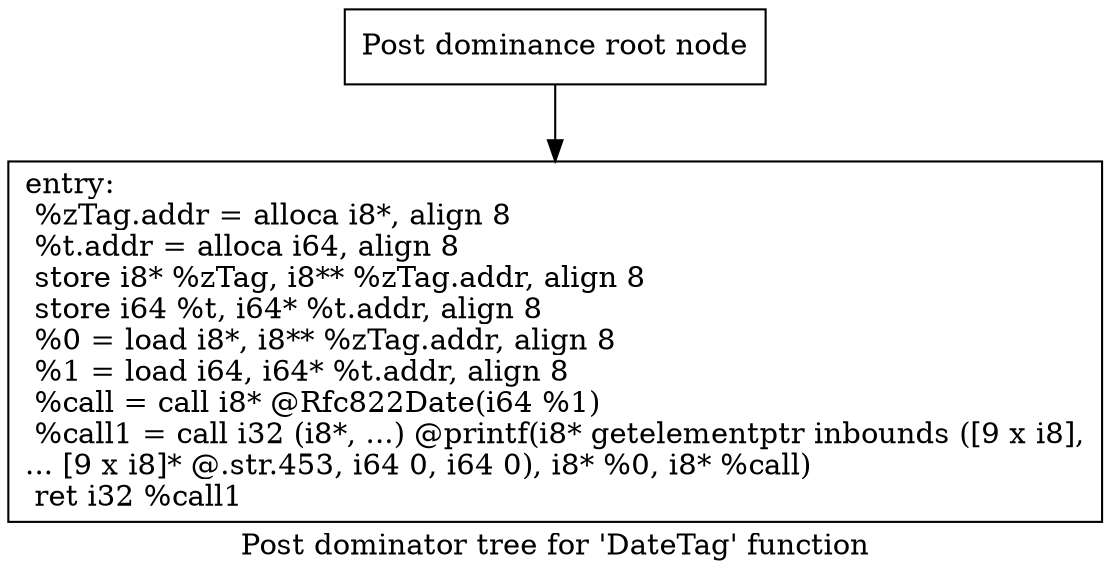 digraph "Post dominator tree for 'DateTag' function" {
	label="Post dominator tree for 'DateTag' function";

	Node0x22a4c50 [shape=record,label="{Post dominance root node}"];
	Node0x22a4c50 -> Node0x22c4210;
	Node0x22c4210 [shape=record,label="{entry:\l  %zTag.addr = alloca i8*, align 8\l  %t.addr = alloca i64, align 8\l  store i8* %zTag, i8** %zTag.addr, align 8\l  store i64 %t, i64* %t.addr, align 8\l  %0 = load i8*, i8** %zTag.addr, align 8\l  %1 = load i64, i64* %t.addr, align 8\l  %call = call i8* @Rfc822Date(i64 %1)\l  %call1 = call i32 (i8*, ...) @printf(i8* getelementptr inbounds ([9 x i8],\l... [9 x i8]* @.str.453, i64 0, i64 0), i8* %0, i8* %call)\l  ret i32 %call1\l}"];
}
